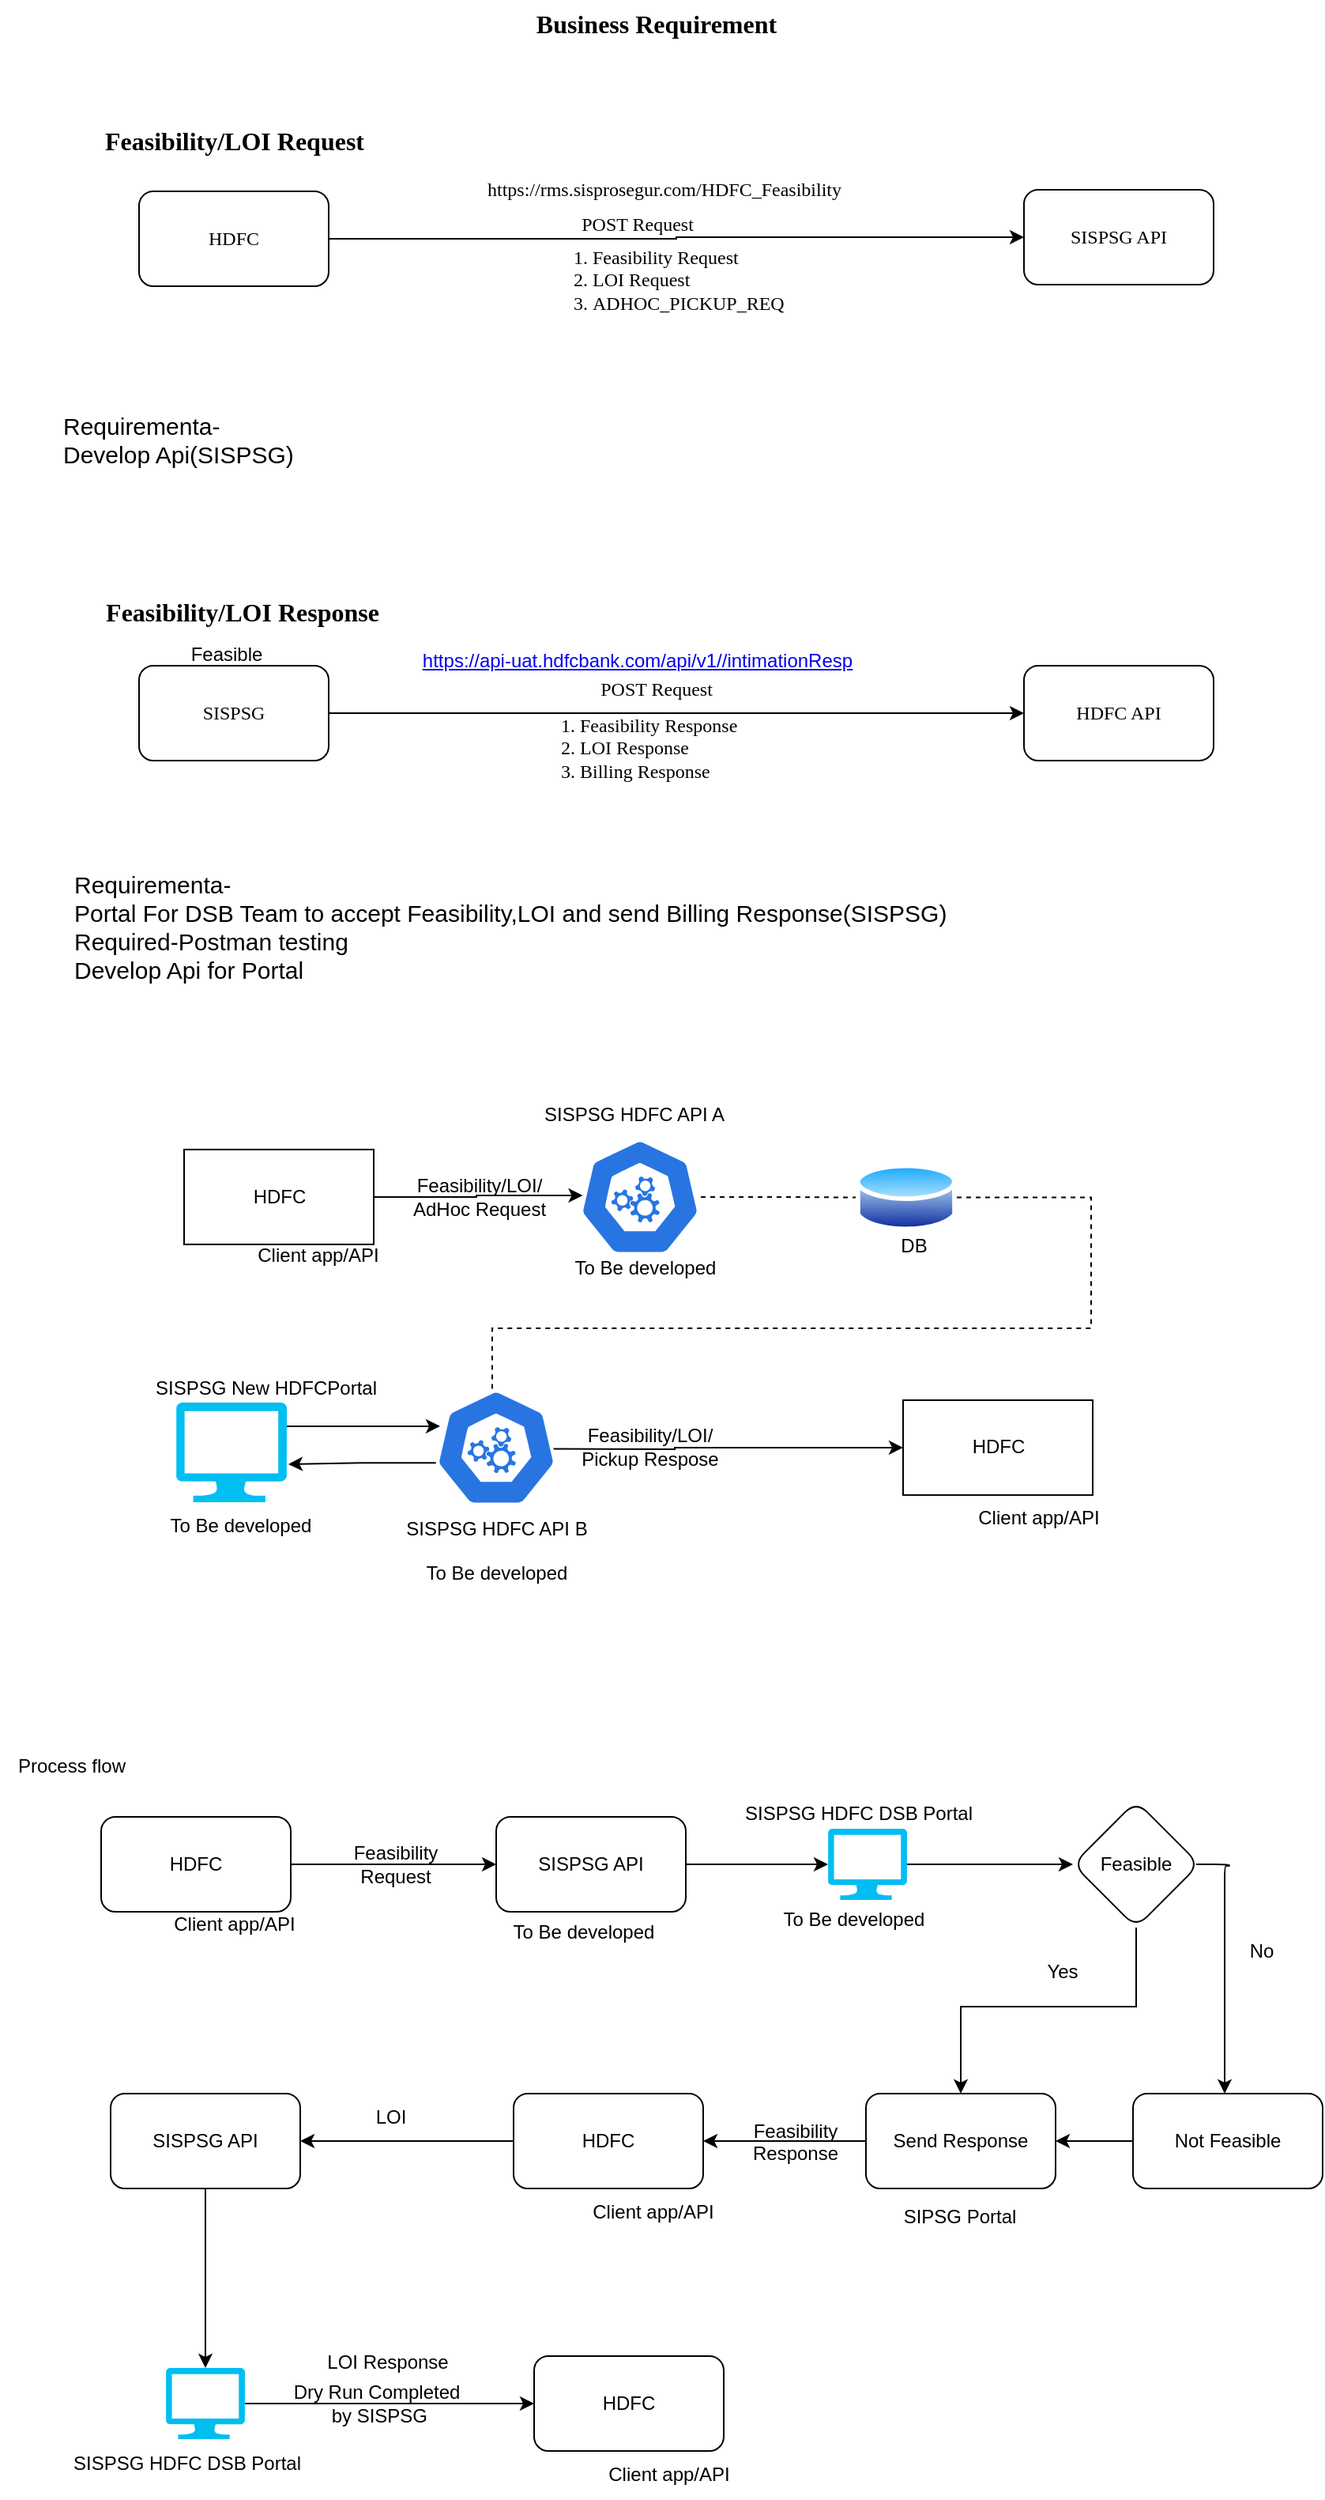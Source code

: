 <mxfile version="23.1.7" type="github">
  <diagram name="Page-1" id="uprE5jeDA3EvAK1ppm78">
    <mxGraphModel dx="901" dy="531" grid="1" gridSize="10" guides="1" tooltips="1" connect="1" arrows="1" fold="1" page="1" pageScale="1" pageWidth="850" pageHeight="1100" math="0" shadow="0">
      <root>
        <mxCell id="0" />
        <mxCell id="1" parent="0" />
        <mxCell id="zsx73xaWShj0rhNCJzfR-76" value="" style="edgeStyle=orthogonalEdgeStyle;rounded=0;orthogonalLoop=1;jettySize=auto;html=1;fontFamily=Verdana;fontStyle=0" edge="1" parent="1" source="zsx73xaWShj0rhNCJzfR-77" target="zsx73xaWShj0rhNCJzfR-78">
          <mxGeometry relative="1" as="geometry" />
        </mxCell>
        <mxCell id="zsx73xaWShj0rhNCJzfR-77" value="HDFC" style="rounded=1;whiteSpace=wrap;html=1;fontStyle=0;fontFamily=Verdana;" vertex="1" parent="1">
          <mxGeometry x="91" y="131" width="120" height="60" as="geometry" />
        </mxCell>
        <mxCell id="zsx73xaWShj0rhNCJzfR-78" value="SISPSG API" style="whiteSpace=wrap;html=1;rounded=1;fontStyle=0;fontFamily=Verdana;" vertex="1" parent="1">
          <mxGeometry x="651" y="130" width="120" height="60" as="geometry" />
        </mxCell>
        <mxCell id="zsx73xaWShj0rhNCJzfR-79" value="&lt;div align=&quot;left&quot;&gt;&lt;ol&gt;&lt;li&gt;Feasibility Request&lt;/li&gt;&lt;li&gt;LOI Request&lt;/li&gt;&lt;li&gt; ADHOC_PICKUP_REQ&lt;/li&gt;&lt;/ol&gt;&lt;/div&gt;" style="text;html=1;align=left;verticalAlign=middle;resizable=0;points=[];autosize=1;strokeColor=none;fillColor=none;fontStyle=0;fontFamily=Verdana;" vertex="1" parent="1">
          <mxGeometry x="336" y="147" width="190" height="80" as="geometry" />
        </mxCell>
        <mxCell id="zsx73xaWShj0rhNCJzfR-80" value="POST Request" style="text;html=1;align=center;verticalAlign=middle;resizable=0;points=[];autosize=1;strokeColor=none;fillColor=none;fontStyle=0;fontFamily=Verdana;" vertex="1" parent="1">
          <mxGeometry x="351" y="137" width="110" height="30" as="geometry" />
        </mxCell>
        <UserObject label="https://rms.sisprosegur.com/HDFC_Feasibility" link="https://rms.sisprosegur.com/HDFC_Feasibility" id="zsx73xaWShj0rhNCJzfR-81">
          <mxCell style="text;html=1;align=center;verticalAlign=middle;resizable=0;points=[];autosize=1;strokeColor=none;fillColor=none;fontFamily=Verdana;fontStyle=0" vertex="1" parent="1">
            <mxGeometry x="268" y="115" width="310" height="30" as="geometry" />
          </mxCell>
        </UserObject>
        <mxCell id="zsx73xaWShj0rhNCJzfR-82" value="Feasibility/LOI Request" style="text;html=1;align=center;verticalAlign=middle;resizable=0;points=[];autosize=1;strokeColor=none;fillColor=none;fontStyle=1;fontSize=16;fontFamily=Verdana;" vertex="1" parent="1">
          <mxGeometry x="31" y="84" width="240" height="30" as="geometry" />
        </mxCell>
        <mxCell id="zsx73xaWShj0rhNCJzfR-83" value="Feasibility/LOI Response" style="text;html=1;align=center;verticalAlign=middle;resizable=0;points=[];autosize=1;strokeColor=none;fillColor=none;fontStyle=1;fontSize=16;fontFamily=Verdana;" vertex="1" parent="1">
          <mxGeometry x="31" y="382" width="250" height="30" as="geometry" />
        </mxCell>
        <mxCell id="zsx73xaWShj0rhNCJzfR-84" value="" style="edgeStyle=orthogonalEdgeStyle;rounded=0;orthogonalLoop=1;jettySize=auto;html=1;" edge="1" parent="1" source="zsx73xaWShj0rhNCJzfR-85" target="zsx73xaWShj0rhNCJzfR-86">
          <mxGeometry relative="1" as="geometry" />
        </mxCell>
        <mxCell id="zsx73xaWShj0rhNCJzfR-85" value="SISPSG" style="whiteSpace=wrap;html=1;rounded=1;fontStyle=0;fontFamily=Verdana;" vertex="1" parent="1">
          <mxGeometry x="91" y="431" width="120" height="60" as="geometry" />
        </mxCell>
        <mxCell id="zsx73xaWShj0rhNCJzfR-86" value="HDFC API" style="whiteSpace=wrap;html=1;fontFamily=Verdana;rounded=1;fontStyle=0;" vertex="1" parent="1">
          <mxGeometry x="651" y="431" width="120" height="60" as="geometry" />
        </mxCell>
        <mxCell id="zsx73xaWShj0rhNCJzfR-87" value="POST Request" style="text;html=1;align=center;verticalAlign=middle;resizable=0;points=[];autosize=1;strokeColor=none;fillColor=none;fontStyle=0;fontFamily=Verdana;" vertex="1" parent="1">
          <mxGeometry x="363" y="431" width="110" height="30" as="geometry" />
        </mxCell>
        <mxCell id="zsx73xaWShj0rhNCJzfR-88" value="&lt;u&gt;&lt;a href=&quot;https://ind01.safelinks.protection.outlook.com/?url=https%3A%2F%2Fapi-uat.hdfcbank.com%2Fapi%2Fv1%2Fdsb%2FintimationResp&amp;amp;data=05%7C01%7Cshubham.pawar4%40hdfcbank.com%7C284244c8ec6b4c64b9b008db6e779bee%7C827fd02205a64e57be9ccc069b6ae62d%7C0%7C0%7C638225232243491934%7CUnknown%7CTWFpbGZsb3d8eyJWIjoiMC4wLjAwMDAiLCJQIjoiV2luMzIiLCJBTiI6Ik1haWwiLCJXVCI6Mn0%3D%7C3000%7C%7C%7C&amp;amp;sdata=QB7lebr9Tw6JcELbrLSqCNylo0V3PcAyTXZZP5ZpUk0%3D&amp;amp;reserved=0&quot; target=&quot;_blank&quot; title=&quot;Original URL: https://api-uat.hdfcbank.com/api/v1/dsb/intimationResp. Click or tap if you trust this link.&quot;&gt;https://api-uat.hdfcbank.com/api/v1//intimationResp&lt;/a&gt;&lt;/u&gt;" style="text;html=1;align=center;verticalAlign=middle;resizable=0;points=[];autosize=1;strokeColor=none;fillColor=none;" vertex="1" parent="1">
          <mxGeometry x="256" y="413" width="300" height="30" as="geometry" />
        </mxCell>
        <mxCell id="zsx73xaWShj0rhNCJzfR-89" value="&lt;div align=&quot;left&quot;&gt;&lt;ol&gt;&lt;li&gt;Feasibility Response&lt;/li&gt;&lt;li&gt;LOI Response&lt;/li&gt;&lt;li&gt;Billing Response&lt;br&gt;&lt;/li&gt;&lt;/ol&gt;&lt;/div&gt;" style="text;html=1;align=left;verticalAlign=middle;resizable=0;points=[];autosize=1;strokeColor=none;fillColor=none;fontStyle=0;fontFamily=Verdana;" vertex="1" parent="1">
          <mxGeometry x="328" y="443" width="190" height="80" as="geometry" />
        </mxCell>
        <mxCell id="zsx73xaWShj0rhNCJzfR-90" value="&lt;div align=&quot;left&quot; style=&quot;font-size: 15px;&quot;&gt;Requirementa-&lt;/div&gt;&lt;div align=&quot;left&quot; style=&quot;font-size: 15px;&quot;&gt;Portal For DSB Team to accept Feasibility,LOI and send Billing Response(SISPSG)&lt;/div&gt;&lt;div align=&quot;left&quot; style=&quot;font-size: 15px;&quot;&gt;Required-Postman testing&lt;/div&gt;&lt;div align=&quot;left&quot; style=&quot;font-size: 15px;&quot;&gt;Develop Api for Portal &lt;br style=&quot;font-size: 15px;&quot;&gt;&lt;/div&gt;" style="text;html=1;align=left;verticalAlign=middle;resizable=0;points=[];autosize=1;strokeColor=none;fillColor=none;fontSize=15;" vertex="1" parent="1">
          <mxGeometry x="48" y="551" width="580" height="90" as="geometry" />
        </mxCell>
        <mxCell id="zsx73xaWShj0rhNCJzfR-91" value="&lt;div align=&quot;left&quot; style=&quot;font-size: 15px;&quot;&gt;Requirementa-&lt;/div&gt;&lt;div style=&quot;font-size: 15px;&quot;&gt;Develop Api(SISPSG)&lt;br style=&quot;font-size: 15px;&quot;&gt;&lt;/div&gt;&lt;div style=&quot;font-size: 15px;&quot;&gt;&lt;br style=&quot;font-size: 15px;&quot;&gt;&lt;/div&gt;&lt;div style=&quot;font-size: 15px;&quot;&gt;&lt;br style=&quot;font-size: 15px;&quot;&gt;&lt;/div&gt;" style="text;html=1;align=left;verticalAlign=middle;resizable=0;points=[];autosize=1;strokeColor=none;fillColor=none;fontSize=15;" vertex="1" parent="1">
          <mxGeometry x="41" y="261" width="170" height="90" as="geometry" />
        </mxCell>
        <mxCell id="zsx73xaWShj0rhNCJzfR-92" value="Feasible" style="text;html=1;align=center;verticalAlign=middle;resizable=0;points=[];autosize=1;strokeColor=none;fillColor=none;" vertex="1" parent="1">
          <mxGeometry x="111" y="409" width="70" height="30" as="geometry" />
        </mxCell>
        <mxCell id="zsx73xaWShj0rhNCJzfR-128" value="" style="edgeStyle=orthogonalEdgeStyle;rounded=0;orthogonalLoop=1;jettySize=auto;html=1;entryX=0.029;entryY=0.487;entryDx=0;entryDy=0;entryPerimeter=0;" edge="1" parent="1" source="zsx73xaWShj0rhNCJzfR-129" target="zsx73xaWShj0rhNCJzfR-142">
          <mxGeometry relative="1" as="geometry">
            <mxPoint x="374.5" y="766.96" as="targetPoint" />
          </mxGeometry>
        </mxCell>
        <mxCell id="zsx73xaWShj0rhNCJzfR-129" value="HDFC" style="rounded=0;whiteSpace=wrap;html=1;" vertex="1" parent="1">
          <mxGeometry x="119.5" y="736.96" width="120" height="60" as="geometry" />
        </mxCell>
        <mxCell id="zsx73xaWShj0rhNCJzfR-130" value="" style="edgeStyle=orthogonalEdgeStyle;rounded=0;orthogonalLoop=1;jettySize=auto;html=1;entryX=0;entryY=0.5;entryDx=0;entryDy=0;" edge="1" parent="1" target="zsx73xaWShj0rhNCJzfR-141">
          <mxGeometry relative="1" as="geometry">
            <mxPoint x="284.5" y="925.96" as="sourcePoint" />
            <mxPoint x="448.5" y="925.46" as="targetPoint" />
          </mxGeometry>
        </mxCell>
        <mxCell id="zsx73xaWShj0rhNCJzfR-131" value="" style="edgeStyle=orthogonalEdgeStyle;rounded=0;orthogonalLoop=1;jettySize=auto;html=1;dashed=1;endArrow=none;endFill=0;" edge="1" parent="1" source="zsx73xaWShj0rhNCJzfR-142" target="zsx73xaWShj0rhNCJzfR-137">
          <mxGeometry relative="1" as="geometry">
            <mxPoint x="489.5" y="766.96" as="sourcePoint" />
          </mxGeometry>
        </mxCell>
        <mxCell id="zsx73xaWShj0rhNCJzfR-132" value="" style="verticalLabelPosition=bottom;html=1;verticalAlign=top;align=center;strokeColor=none;fillColor=#00BEF2;shape=mxgraph.azure.computer;pointerEvents=1;" vertex="1" parent="1">
          <mxGeometry x="114.5" y="896.96" width="70" height="63" as="geometry" />
        </mxCell>
        <mxCell id="zsx73xaWShj0rhNCJzfR-133" value="To Be developed" style="text;html=1;align=center;verticalAlign=middle;resizable=0;points=[];autosize=1;strokeColor=none;fillColor=none;" vertex="1" parent="1">
          <mxGeometry x="355.5" y="796.96" width="110" height="30" as="geometry" />
        </mxCell>
        <mxCell id="zsx73xaWShj0rhNCJzfR-134" value="Client app/API" style="text;html=1;align=center;verticalAlign=middle;resizable=0;points=[];autosize=1;strokeColor=none;fillColor=none;" vertex="1" parent="1">
          <mxGeometry x="153.5" y="789.46" width="100" height="30" as="geometry" />
        </mxCell>
        <mxCell id="zsx73xaWShj0rhNCJzfR-135" value="&lt;div&gt;Feasibility/LOI/&lt;/div&gt;&lt;div&gt;Pickup Respose&lt;br&gt;&lt;/div&gt;" style="text;html=1;align=center;verticalAlign=middle;resizable=0;points=[];autosize=1;strokeColor=none;fillColor=none;" vertex="1" parent="1">
          <mxGeometry x="358.5" y="905.46" width="110" height="40" as="geometry" />
        </mxCell>
        <mxCell id="zsx73xaWShj0rhNCJzfR-136" value="&lt;div&gt;Feasibility/LOI/&lt;/div&gt;&lt;div&gt;AdHoc Request&lt;br&gt;&lt;/div&gt;" style="text;html=1;align=center;verticalAlign=middle;resizable=0;points=[];autosize=1;strokeColor=none;fillColor=none;" vertex="1" parent="1">
          <mxGeometry x="250.5" y="746.96" width="110" height="40" as="geometry" />
        </mxCell>
        <mxCell id="zsx73xaWShj0rhNCJzfR-137" value="" style="image;aspect=fixed;perimeter=ellipsePerimeter;html=1;align=center;shadow=0;dashed=0;spacingTop=3;image=img/lib/active_directory/database.svg;" vertex="1" parent="1">
          <mxGeometry x="544.5" y="743.6" width="64" height="47.36" as="geometry" />
        </mxCell>
        <mxCell id="zsx73xaWShj0rhNCJzfR-138" value="DB" style="text;html=1;align=center;verticalAlign=middle;resizable=0;points=[];autosize=1;strokeColor=none;fillColor=none;" vertex="1" parent="1">
          <mxGeometry x="560.5" y="782.96" width="40" height="30" as="geometry" />
        </mxCell>
        <mxCell id="zsx73xaWShj0rhNCJzfR-139" value="SISPSG New HDFCPortal" style="text;html=1;align=center;verticalAlign=middle;resizable=0;points=[];autosize=1;strokeColor=none;fillColor=none;" vertex="1" parent="1">
          <mxGeometry x="90.5" y="872.96" width="160" height="30" as="geometry" />
        </mxCell>
        <mxCell id="zsx73xaWShj0rhNCJzfR-140" style="edgeStyle=orthogonalEdgeStyle;rounded=0;orthogonalLoop=1;jettySize=auto;html=1;exitX=1;exitY=0.5;exitDx=0;exitDy=0;entryX=0.5;entryY=0;entryDx=0;entryDy=0;endArrow=none;endFill=0;dashed=1;entryPerimeter=0;" edge="1" parent="1" source="zsx73xaWShj0rhNCJzfR-137" target="zsx73xaWShj0rhNCJzfR-144">
          <mxGeometry relative="1" as="geometry">
            <mxPoint x="100.5" y="1103.96" as="targetPoint" />
            <Array as="points">
              <mxPoint x="693.5" y="766.96" />
              <mxPoint x="693.5" y="849.96" />
              <mxPoint x="314.5" y="849.96" />
              <mxPoint x="314.5" y="888.96" />
            </Array>
          </mxGeometry>
        </mxCell>
        <mxCell id="zsx73xaWShj0rhNCJzfR-141" value="HDFC" style="whiteSpace=wrap;html=1;rounded=0;glass=0;" vertex="1" parent="1">
          <mxGeometry x="574.5" y="895.46" width="120" height="60" as="geometry" />
        </mxCell>
        <mxCell id="zsx73xaWShj0rhNCJzfR-142" value="" style="aspect=fixed;sketch=0;html=1;dashed=0;whitespace=wrap;fillColor=#2875E2;strokeColor=#ffffff;points=[[0.005,0.63,0],[0.1,0.2,0],[0.9,0.2,0],[0.5,0,0],[0.995,0.63,0],[0.72,0.99,0],[0.5,1,0],[0.28,0.99,0]];shape=mxgraph.kubernetes.icon2;prIcon=api" vertex="1" parent="1">
          <mxGeometry x="369.5" y="730" width="77" height="73.92" as="geometry" />
        </mxCell>
        <mxCell id="zsx73xaWShj0rhNCJzfR-143" value="SISPSG HDFC API A" style="text;html=1;align=center;verticalAlign=middle;resizable=0;points=[];autosize=1;strokeColor=none;fillColor=none;" vertex="1" parent="1">
          <mxGeometry x="333.5" y="700" width="140" height="30" as="geometry" />
        </mxCell>
        <mxCell id="zsx73xaWShj0rhNCJzfR-144" value="" style="aspect=fixed;sketch=0;html=1;dashed=0;whitespace=wrap;fillColor=#2875E2;strokeColor=#ffffff;points=[[0.005,0.63,0],[0.1,0.2,0],[0.9,0.2,0],[0.5,0,0],[0.995,0.63,0],[0.72,0.99,0],[0.5,1,0],[0.28,0.99,0]];shape=mxgraph.kubernetes.icon2;prIcon=api" vertex="1" parent="1">
          <mxGeometry x="278.5" y="888.5" width="77" height="73.92" as="geometry" />
        </mxCell>
        <mxCell id="zsx73xaWShj0rhNCJzfR-145" style="edgeStyle=orthogonalEdgeStyle;rounded=0;orthogonalLoop=1;jettySize=auto;html=1;exitX=1;exitY=0.238;exitDx=0;exitDy=0;exitPerimeter=0;entryX=0.039;entryY=0.317;entryDx=0;entryDy=0;entryPerimeter=0;" edge="1" parent="1" source="zsx73xaWShj0rhNCJzfR-132" target="zsx73xaWShj0rhNCJzfR-144">
          <mxGeometry relative="1" as="geometry" />
        </mxCell>
        <mxCell id="zsx73xaWShj0rhNCJzfR-146" style="edgeStyle=orthogonalEdgeStyle;rounded=0;orthogonalLoop=1;jettySize=auto;html=1;exitX=0.005;exitY=0.63;exitDx=0;exitDy=0;exitPerimeter=0;entryX=1.014;entryY=0.619;entryDx=0;entryDy=0;entryPerimeter=0;" edge="1" parent="1" source="zsx73xaWShj0rhNCJzfR-144" target="zsx73xaWShj0rhNCJzfR-132">
          <mxGeometry relative="1" as="geometry" />
        </mxCell>
        <mxCell id="zsx73xaWShj0rhNCJzfR-147" value="SISPSG HDFC API B" style="text;html=1;align=center;verticalAlign=middle;resizable=0;points=[];autosize=1;strokeColor=none;fillColor=none;" vertex="1" parent="1">
          <mxGeometry x="247" y="962.42" width="140" height="30" as="geometry" />
        </mxCell>
        <mxCell id="zsx73xaWShj0rhNCJzfR-148" value="To Be developed" style="text;html=1;align=center;verticalAlign=middle;resizable=0;points=[];autosize=1;strokeColor=none;fillColor=none;" vertex="1" parent="1">
          <mxGeometry x="261.5" y="989.96" width="110" height="30" as="geometry" />
        </mxCell>
        <mxCell id="zsx73xaWShj0rhNCJzfR-149" value="To Be developed" style="text;html=1;align=center;verticalAlign=middle;resizable=0;points=[];autosize=1;strokeColor=none;fillColor=none;" vertex="1" parent="1">
          <mxGeometry x="99.5" y="959.96" width="110" height="30" as="geometry" />
        </mxCell>
        <mxCell id="zsx73xaWShj0rhNCJzfR-150" value="Client app/API" style="text;html=1;align=center;verticalAlign=middle;resizable=0;points=[];autosize=1;strokeColor=none;fillColor=none;" vertex="1" parent="1">
          <mxGeometry x="609.5" y="955.46" width="100" height="30" as="geometry" />
        </mxCell>
        <mxCell id="zsx73xaWShj0rhNCJzfR-151" value="" style="edgeStyle=orthogonalEdgeStyle;rounded=0;orthogonalLoop=1;jettySize=auto;html=1;" edge="1" parent="1" source="zsx73xaWShj0rhNCJzfR-152" target="zsx73xaWShj0rhNCJzfR-154">
          <mxGeometry relative="1" as="geometry" />
        </mxCell>
        <mxCell id="zsx73xaWShj0rhNCJzfR-152" value="HDFC" style="rounded=1;whiteSpace=wrap;html=1;" vertex="1" parent="1">
          <mxGeometry x="67" y="1159" width="120" height="60" as="geometry" />
        </mxCell>
        <mxCell id="zsx73xaWShj0rhNCJzfR-153" value="" style="edgeStyle=orthogonalEdgeStyle;rounded=0;orthogonalLoop=1;jettySize=auto;html=1;" edge="1" parent="1" source="zsx73xaWShj0rhNCJzfR-168" target="zsx73xaWShj0rhNCJzfR-157">
          <mxGeometry relative="1" as="geometry" />
        </mxCell>
        <mxCell id="zsx73xaWShj0rhNCJzfR-154" value="SISPSG API" style="rounded=1;whiteSpace=wrap;html=1;" vertex="1" parent="1">
          <mxGeometry x="317" y="1159" width="120" height="60" as="geometry" />
        </mxCell>
        <mxCell id="zsx73xaWShj0rhNCJzfR-155" value="" style="edgeStyle=orthogonalEdgeStyle;rounded=1;orthogonalLoop=1;jettySize=auto;html=1;exitX=1;exitY=0.5;exitDx=0;exitDy=0;curved=0;" edge="1" parent="1">
          <mxGeometry relative="1" as="geometry">
            <mxPoint x="760" y="1189" as="sourcePoint" />
            <mxPoint x="778" y="1334" as="targetPoint" />
            <Array as="points">
              <mxPoint x="781" y="1189" />
              <mxPoint x="778" y="1190" />
            </Array>
          </mxGeometry>
        </mxCell>
        <mxCell id="zsx73xaWShj0rhNCJzfR-156" value="" style="edgeStyle=orthogonalEdgeStyle;rounded=0;orthogonalLoop=1;jettySize=auto;html=1;entryX=0.5;entryY=0;entryDx=0;entryDy=0;" edge="1" parent="1" source="zsx73xaWShj0rhNCJzfR-157" target="zsx73xaWShj0rhNCJzfR-162">
          <mxGeometry relative="1" as="geometry">
            <Array as="points">
              <mxPoint x="722" y="1279" />
              <mxPoint x="611" y="1279" />
            </Array>
          </mxGeometry>
        </mxCell>
        <mxCell id="zsx73xaWShj0rhNCJzfR-157" value="Feasible" style="rhombus;whiteSpace=wrap;html=1;rounded=1;" vertex="1" parent="1">
          <mxGeometry x="682" y="1149" width="80" height="80" as="geometry" />
        </mxCell>
        <mxCell id="zsx73xaWShj0rhNCJzfR-158" value="" style="edgeStyle=orthogonalEdgeStyle;rounded=0;orthogonalLoop=1;jettySize=auto;html=1;entryX=1;entryY=0.5;entryDx=0;entryDy=0;" edge="1" parent="1" source="zsx73xaWShj0rhNCJzfR-159" target="zsx73xaWShj0rhNCJzfR-162">
          <mxGeometry relative="1" as="geometry" />
        </mxCell>
        <mxCell id="zsx73xaWShj0rhNCJzfR-159" value="Not Feasible" style="whiteSpace=wrap;html=1;rounded=1;" vertex="1" parent="1">
          <mxGeometry x="720" y="1334" width="120" height="60" as="geometry" />
        </mxCell>
        <mxCell id="zsx73xaWShj0rhNCJzfR-160" value="No" style="text;html=1;align=center;verticalAlign=middle;resizable=0;points=[];autosize=1;strokeColor=none;fillColor=none;" vertex="1" parent="1">
          <mxGeometry x="781" y="1229" width="40" height="30" as="geometry" />
        </mxCell>
        <mxCell id="zsx73xaWShj0rhNCJzfR-161" value="" style="edgeStyle=orthogonalEdgeStyle;rounded=0;orthogonalLoop=1;jettySize=auto;html=1;" edge="1" parent="1" source="zsx73xaWShj0rhNCJzfR-162" target="zsx73xaWShj0rhNCJzfR-165">
          <mxGeometry relative="1" as="geometry" />
        </mxCell>
        <mxCell id="zsx73xaWShj0rhNCJzfR-162" value="Send Response" style="whiteSpace=wrap;html=1;rounded=1;" vertex="1" parent="1">
          <mxGeometry x="551" y="1334" width="120" height="60" as="geometry" />
        </mxCell>
        <mxCell id="zsx73xaWShj0rhNCJzfR-163" value="Yes" style="text;html=1;align=center;verticalAlign=middle;resizable=0;points=[];autosize=1;strokeColor=none;fillColor=none;" vertex="1" parent="1">
          <mxGeometry x="655" y="1241.5" width="40" height="30" as="geometry" />
        </mxCell>
        <mxCell id="zsx73xaWShj0rhNCJzfR-164" value="" style="edgeStyle=orthogonalEdgeStyle;rounded=0;orthogonalLoop=1;jettySize=auto;html=1;" edge="1" parent="1" source="zsx73xaWShj0rhNCJzfR-165" target="zsx73xaWShj0rhNCJzfR-174">
          <mxGeometry relative="1" as="geometry" />
        </mxCell>
        <mxCell id="zsx73xaWShj0rhNCJzfR-165" value="HDFC " style="whiteSpace=wrap;html=1;rounded=1;" vertex="1" parent="1">
          <mxGeometry x="328" y="1334" width="120" height="60" as="geometry" />
        </mxCell>
        <mxCell id="zsx73xaWShj0rhNCJzfR-166" value="SIPSG Portal" style="text;html=1;align=center;verticalAlign=middle;resizable=0;points=[];autosize=1;strokeColor=none;fillColor=none;" vertex="1" parent="1">
          <mxGeometry x="565" y="1397" width="90" height="30" as="geometry" />
        </mxCell>
        <mxCell id="zsx73xaWShj0rhNCJzfR-167" value="" style="edgeStyle=orthogonalEdgeStyle;rounded=0;orthogonalLoop=1;jettySize=auto;html=1;" edge="1" parent="1" source="zsx73xaWShj0rhNCJzfR-154" target="zsx73xaWShj0rhNCJzfR-168">
          <mxGeometry relative="1" as="geometry">
            <mxPoint x="437" y="1189" as="sourcePoint" />
            <mxPoint x="682" y="1189" as="targetPoint" />
          </mxGeometry>
        </mxCell>
        <mxCell id="zsx73xaWShj0rhNCJzfR-168" value="" style="verticalLabelPosition=bottom;html=1;verticalAlign=top;align=center;strokeColor=none;fillColor=#00BEF2;shape=mxgraph.azure.computer;pointerEvents=1;" vertex="1" parent="1">
          <mxGeometry x="527" y="1166.5" width="50" height="45" as="geometry" />
        </mxCell>
        <mxCell id="zsx73xaWShj0rhNCJzfR-169" value="SISPSG HDFC DSB Portal" style="text;html=1;align=center;verticalAlign=middle;resizable=0;points=[];autosize=1;strokeColor=none;fillColor=none;" vertex="1" parent="1">
          <mxGeometry x="461" y="1142" width="170" height="30" as="geometry" />
        </mxCell>
        <mxCell id="zsx73xaWShj0rhNCJzfR-170" value="To Be developed" style="text;html=1;align=center;verticalAlign=middle;resizable=0;points=[];autosize=1;strokeColor=none;fillColor=none;" vertex="1" parent="1">
          <mxGeometry x="317" y="1217" width="110" height="30" as="geometry" />
        </mxCell>
        <mxCell id="zsx73xaWShj0rhNCJzfR-171" value="To Be developed" style="text;html=1;align=center;verticalAlign=middle;resizable=0;points=[];autosize=1;strokeColor=none;fillColor=none;" vertex="1" parent="1">
          <mxGeometry x="488" y="1209" width="110" height="30" as="geometry" />
        </mxCell>
        <mxCell id="zsx73xaWShj0rhNCJzfR-172" value="Client app/API" style="text;html=1;align=center;verticalAlign=middle;resizable=0;points=[];autosize=1;strokeColor=none;fillColor=none;" vertex="1" parent="1">
          <mxGeometry x="101" y="1211.5" width="100" height="30" as="geometry" />
        </mxCell>
        <mxCell id="zsx73xaWShj0rhNCJzfR-173" value="" style="edgeStyle=orthogonalEdgeStyle;rounded=0;orthogonalLoop=1;jettySize=auto;html=1;" edge="1" parent="1" source="zsx73xaWShj0rhNCJzfR-174" target="zsx73xaWShj0rhNCJzfR-180">
          <mxGeometry relative="1" as="geometry" />
        </mxCell>
        <mxCell id="zsx73xaWShj0rhNCJzfR-174" value="SISPSG API" style="whiteSpace=wrap;html=1;rounded=1;" vertex="1" parent="1">
          <mxGeometry x="73" y="1334" width="120" height="60" as="geometry" />
        </mxCell>
        <mxCell id="zsx73xaWShj0rhNCJzfR-175" value="LOI" style="text;html=1;align=center;verticalAlign=middle;resizable=0;points=[];autosize=1;strokeColor=none;fillColor=none;" vertex="1" parent="1">
          <mxGeometry x="230" y="1334" width="40" height="30" as="geometry" />
        </mxCell>
        <mxCell id="zsx73xaWShj0rhNCJzfR-176" value="HDFC " style="whiteSpace=wrap;html=1;rounded=1;" vertex="1" parent="1">
          <mxGeometry x="341" y="1500" width="120" height="60" as="geometry" />
        </mxCell>
        <mxCell id="zsx73xaWShj0rhNCJzfR-177" value="&lt;div&gt;Dry Run Completed&lt;/div&gt;&lt;div&gt;&amp;nbsp;by SISPSG&lt;/div&gt;" style="text;html=1;align=center;verticalAlign=middle;resizable=0;points=[];autosize=1;strokeColor=none;fillColor=none;" vertex="1" parent="1">
          <mxGeometry x="176" y="1510" width="130" height="40" as="geometry" />
        </mxCell>
        <mxCell id="zsx73xaWShj0rhNCJzfR-178" value="&lt;div&gt;Feasibility&lt;/div&gt;&lt;div&gt;Response&lt;br&gt;&lt;/div&gt;&lt;div&gt;&amp;nbsp;&lt;/div&gt;" style="text;html=1;align=center;verticalAlign=middle;resizable=0;points=[];autosize=1;strokeColor=none;fillColor=none;" vertex="1" parent="1">
          <mxGeometry x="466" y="1342" width="80" height="60" as="geometry" />
        </mxCell>
        <mxCell id="zsx73xaWShj0rhNCJzfR-179" style="edgeStyle=orthogonalEdgeStyle;rounded=0;orthogonalLoop=1;jettySize=auto;html=1;exitX=1;exitY=0.5;exitDx=0;exitDy=0;exitPerimeter=0;" edge="1" parent="1" source="zsx73xaWShj0rhNCJzfR-180" target="zsx73xaWShj0rhNCJzfR-176">
          <mxGeometry relative="1" as="geometry" />
        </mxCell>
        <mxCell id="zsx73xaWShj0rhNCJzfR-180" value="" style="verticalLabelPosition=bottom;html=1;verticalAlign=top;align=center;strokeColor=none;fillColor=#00BEF2;shape=mxgraph.azure.computer;pointerEvents=1;" vertex="1" parent="1">
          <mxGeometry x="108" y="1507.5" width="50" height="45" as="geometry" />
        </mxCell>
        <mxCell id="zsx73xaWShj0rhNCJzfR-181" value="SISPSG HDFC DSB Portal" style="text;html=1;align=center;verticalAlign=middle;resizable=0;points=[];autosize=1;strokeColor=none;fillColor=none;" vertex="1" parent="1">
          <mxGeometry x="36" y="1552.5" width="170" height="30" as="geometry" />
        </mxCell>
        <mxCell id="zsx73xaWShj0rhNCJzfR-182" value="LOI Response" style="text;html=1;align=center;verticalAlign=middle;resizable=0;points=[];autosize=1;strokeColor=none;fillColor=none;" vertex="1" parent="1">
          <mxGeometry x="198" y="1489" width="100" height="30" as="geometry" />
        </mxCell>
        <mxCell id="zsx73xaWShj0rhNCJzfR-183" value="Client app/API" style="text;html=1;align=center;verticalAlign=middle;resizable=0;points=[];autosize=1;strokeColor=none;fillColor=none;" vertex="1" parent="1">
          <mxGeometry x="366" y="1394" width="100" height="30" as="geometry" />
        </mxCell>
        <mxCell id="zsx73xaWShj0rhNCJzfR-184" value="Client app/API" style="text;html=1;align=center;verticalAlign=middle;resizable=0;points=[];autosize=1;strokeColor=none;fillColor=none;" vertex="1" parent="1">
          <mxGeometry x="376" y="1560" width="100" height="30" as="geometry" />
        </mxCell>
        <mxCell id="zsx73xaWShj0rhNCJzfR-185" value="&lt;div&gt;Feasibility&lt;/div&gt;&lt;div&gt;Request&lt;br&gt;&lt;/div&gt;" style="text;html=1;align=center;verticalAlign=middle;resizable=0;points=[];autosize=1;strokeColor=none;fillColor=none;" vertex="1" parent="1">
          <mxGeometry x="213" y="1169" width="80" height="40" as="geometry" />
        </mxCell>
        <mxCell id="zsx73xaWShj0rhNCJzfR-188" value="Business Requirement" style="text;html=1;align=center;verticalAlign=middle;resizable=0;points=[];autosize=1;strokeColor=none;fillColor=none;fontStyle=1;fontSize=16;fontFamily=Verdana;" vertex="1" parent="1">
          <mxGeometry x="308" y="10" width="220" height="30" as="geometry" />
        </mxCell>
        <mxCell id="zsx73xaWShj0rhNCJzfR-189" value="Process flow" style="text;html=1;align=center;verticalAlign=middle;resizable=0;points=[];autosize=1;strokeColor=none;fillColor=none;" vertex="1" parent="1">
          <mxGeometry x="3" y="1112" width="90" height="30" as="geometry" />
        </mxCell>
      </root>
    </mxGraphModel>
  </diagram>
</mxfile>
